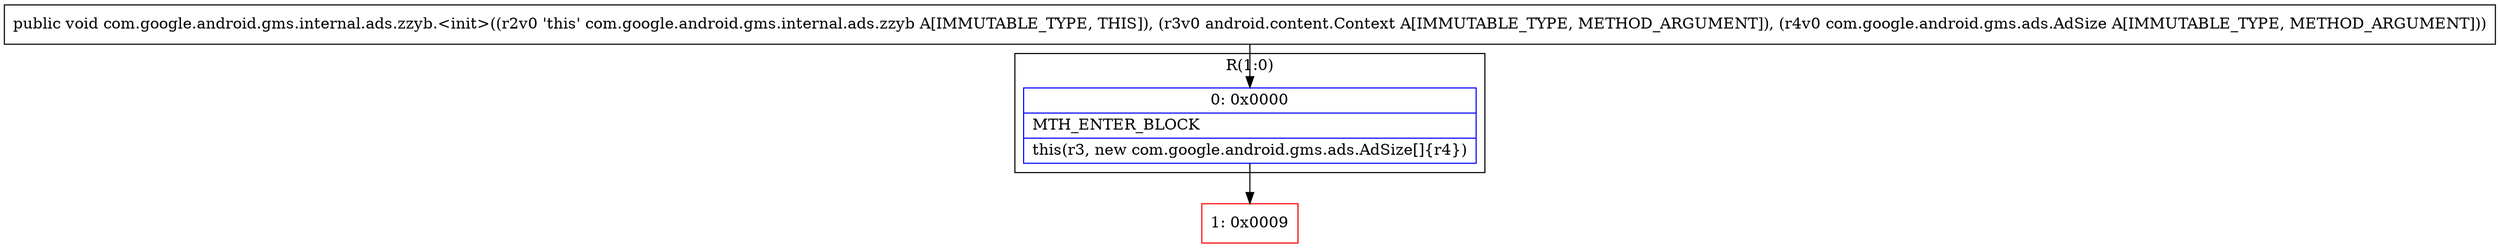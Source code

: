 digraph "CFG forcom.google.android.gms.internal.ads.zzyb.\<init\>(Landroid\/content\/Context;Lcom\/google\/android\/gms\/ads\/AdSize;)V" {
subgraph cluster_Region_201113846 {
label = "R(1:0)";
node [shape=record,color=blue];
Node_0 [shape=record,label="{0\:\ 0x0000|MTH_ENTER_BLOCK\l|this(r3, new com.google.android.gms.ads.AdSize[]\{r4\})\l}"];
}
Node_1 [shape=record,color=red,label="{1\:\ 0x0009}"];
MethodNode[shape=record,label="{public void com.google.android.gms.internal.ads.zzyb.\<init\>((r2v0 'this' com.google.android.gms.internal.ads.zzyb A[IMMUTABLE_TYPE, THIS]), (r3v0 android.content.Context A[IMMUTABLE_TYPE, METHOD_ARGUMENT]), (r4v0 com.google.android.gms.ads.AdSize A[IMMUTABLE_TYPE, METHOD_ARGUMENT])) }"];
MethodNode -> Node_0;
Node_0 -> Node_1;
}

